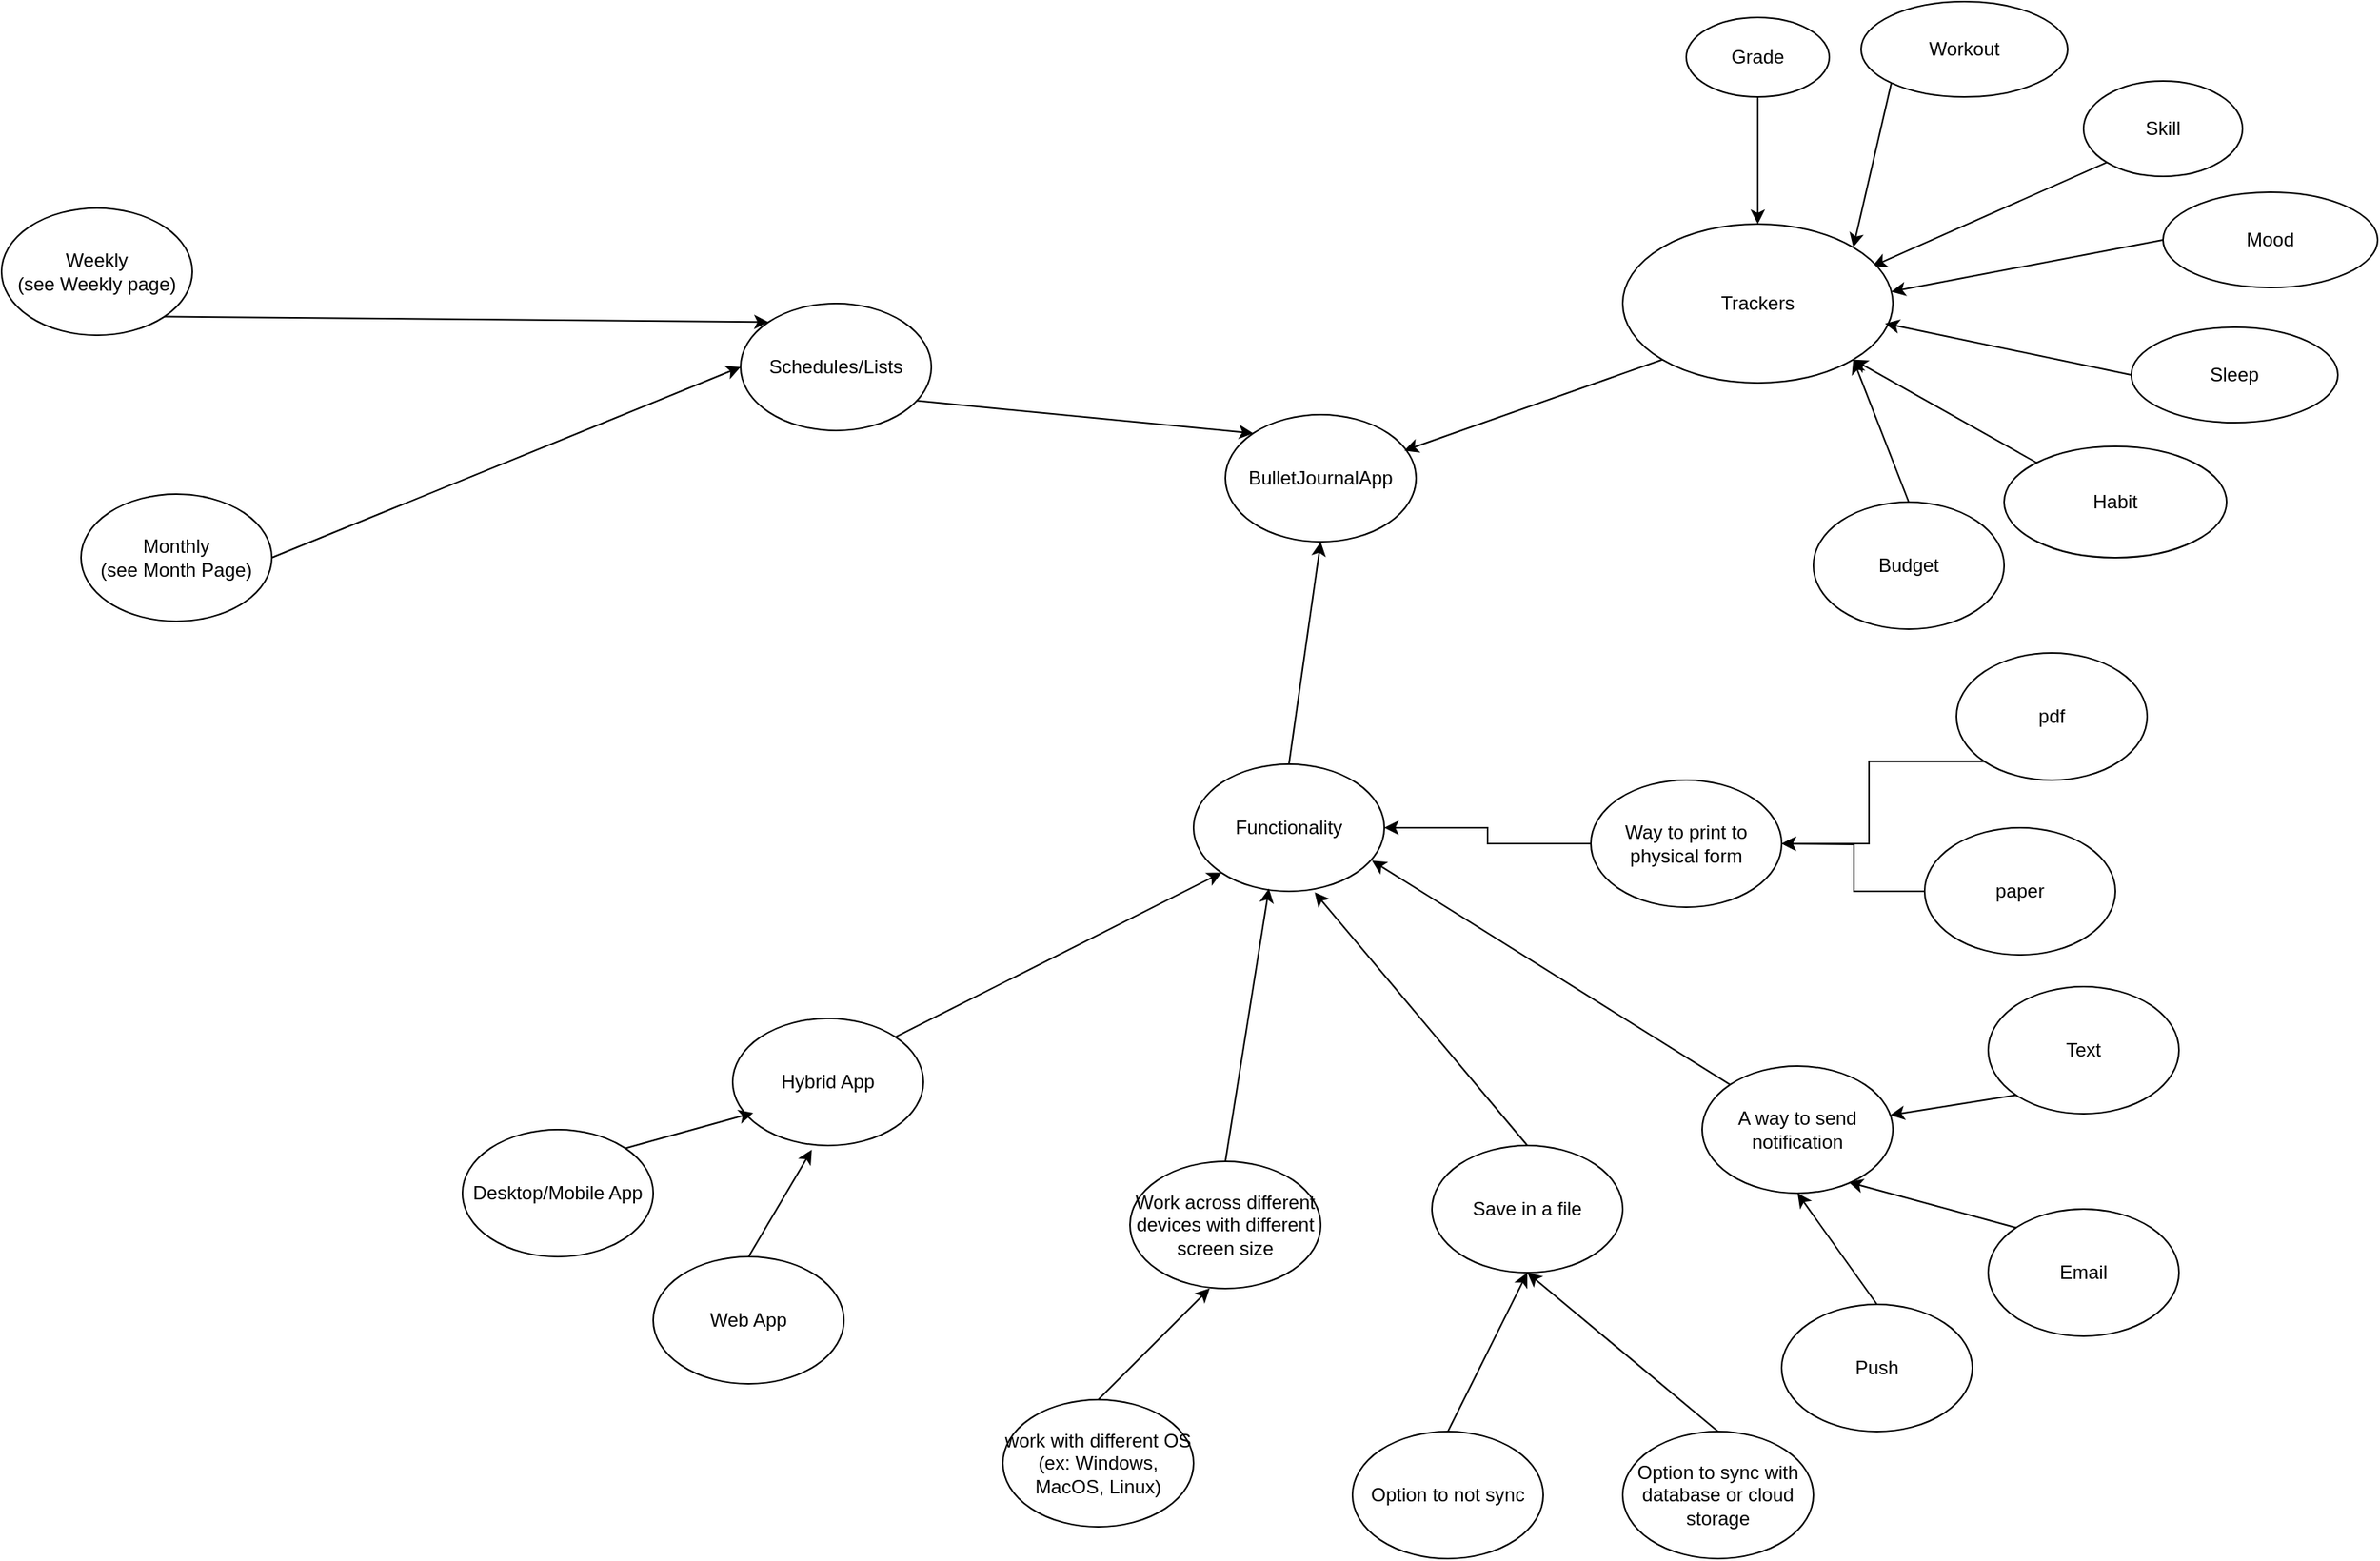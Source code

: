 
<mxfile version="27.1.4" pages="3">
  <diagram name="Full Ideas" id="82XDhYnbbOEJZiGyT1DC">
    <mxGraphModel dx="4035" dy="2221" grid="1" gridSize="10" guides="1" tooltips="1" connect="1" arrows="1" fold="1" page="1" pageScale="1" pageWidth="850" pageHeight="1100" math="0" shadow="0">
      <root>
        <mxCell id="0" />
        <mxCell id="1" parent="0" />
        <mxCell id="dyRu1KngMcSD-DhJkfAF-1" value="BulletJournalApp" style="ellipse;whiteSpace=wrap;html=1;" parent="1" vertex="1">
          <mxGeometry x="470" y="80" width="120" height="80" as="geometry" />
        </mxCell>
        <mxCell id="dyRu1KngMcSD-DhJkfAF-64" style="rounded=0;orthogonalLoop=1;jettySize=auto;html=1;exitX=0.5;exitY=1;exitDx=0;exitDy=0;entryX=0.5;entryY=0;entryDx=0;entryDy=0;" parent="1" source="dyRu1KngMcSD-DhJkfAF-2" target="dyRu1KngMcSD-DhJkfAF-18" edge="1">
          <mxGeometry relative="1" as="geometry" />
        </mxCell>
        <mxCell id="dyRu1KngMcSD-DhJkfAF-2" value="Grade" style="ellipse;whiteSpace=wrap;html=1;" parent="1" vertex="1">
          <mxGeometry x="760" y="-170" width="90" height="50" as="geometry" />
        </mxCell>
        <mxCell id="dyRu1KngMcSD-DhJkfAF-70" style="rounded=0;orthogonalLoop=1;jettySize=auto;html=1;exitX=0.5;exitY=0;exitDx=0;exitDy=0;entryX=1;entryY=1;entryDx=0;entryDy=0;" parent="1" source="dyRu1KngMcSD-DhJkfAF-3" target="dyRu1KngMcSD-DhJkfAF-18" edge="1">
          <mxGeometry relative="1" as="geometry" />
        </mxCell>
        <mxCell id="dyRu1KngMcSD-DhJkfAF-3" value="Budget" style="ellipse;whiteSpace=wrap;html=1;" parent="1" vertex="1">
          <mxGeometry x="840" y="135" width="120" height="80" as="geometry" />
        </mxCell>
        <mxCell id="dyRu1KngMcSD-DhJkfAF-9" value="&lt;div&gt;Monthly&lt;/div&gt;(see Month Page)" style="ellipse;whiteSpace=wrap;html=1;" parent="1" vertex="1">
          <mxGeometry x="-250" y="130" width="120" height="80" as="geometry" />
        </mxCell>
        <mxCell id="dyRu1KngMcSD-DhJkfAF-10" style="edgeStyle=orthogonalEdgeStyle;rounded=0;orthogonalLoop=1;jettySize=auto;html=1;exitX=0.5;exitY=1;exitDx=0;exitDy=0;" parent="1" edge="1">
          <mxGeometry relative="1" as="geometry">
            <mxPoint x="-240" y="190" as="sourcePoint" />
            <mxPoint x="-240" y="190" as="targetPoint" />
          </mxGeometry>
        </mxCell>
        <mxCell id="dyRu1KngMcSD-DhJkfAF-66" style="rounded=0;orthogonalLoop=1;jettySize=auto;html=1;exitX=0;exitY=1;exitDx=0;exitDy=0;entryX=0.924;entryY=0.266;entryDx=0;entryDy=0;entryPerimeter=0;" parent="1" source="dyRu1KngMcSD-DhJkfAF-11" target="dyRu1KngMcSD-DhJkfAF-18" edge="1">
          <mxGeometry relative="1" as="geometry" />
        </mxCell>
        <mxCell id="dyRu1KngMcSD-DhJkfAF-11" value="Skill" style="ellipse;whiteSpace=wrap;html=1;" parent="1" vertex="1">
          <mxGeometry x="1010" y="-130" width="100" height="60" as="geometry" />
        </mxCell>
        <mxCell id="dyRu1KngMcSD-DhJkfAF-12" value="work with different OS (ex: Windows, MacOS, Linux)" style="ellipse;whiteSpace=wrap;html=1;" parent="1" vertex="1">
          <mxGeometry x="330" y="700" width="120" height="80" as="geometry" />
        </mxCell>
        <mxCell id="dyRu1KngMcSD-DhJkfAF-13" value="Work across different devices with different screen size" style="ellipse;whiteSpace=wrap;html=1;" parent="1" vertex="1">
          <mxGeometry x="410" y="550" width="120" height="80" as="geometry" />
        </mxCell>
        <mxCell id="dyRu1KngMcSD-DhJkfAF-76" style="rounded=0;orthogonalLoop=1;jettySize=auto;html=1;exitX=0.5;exitY=0;exitDx=0;exitDy=0;entryX=0.5;entryY=1;entryDx=0;entryDy=0;" parent="1" source="dyRu1KngMcSD-DhJkfAF-14" target="dyRu1KngMcSD-DhJkfAF-16" edge="1">
          <mxGeometry relative="1" as="geometry" />
        </mxCell>
        <mxCell id="dyRu1KngMcSD-DhJkfAF-14" value="Option to not sync" style="ellipse;whiteSpace=wrap;html=1;" parent="1" vertex="1">
          <mxGeometry x="550" y="720" width="120" height="80" as="geometry" />
        </mxCell>
        <mxCell id="dyRu1KngMcSD-DhJkfAF-77" style="rounded=0;orthogonalLoop=1;jettySize=auto;html=1;exitX=0.5;exitY=0;exitDx=0;exitDy=0;entryX=0.5;entryY=1;entryDx=0;entryDy=0;" parent="1" source="dyRu1KngMcSD-DhJkfAF-15" target="dyRu1KngMcSD-DhJkfAF-16" edge="1">
          <mxGeometry relative="1" as="geometry" />
        </mxCell>
        <mxCell id="dyRu1KngMcSD-DhJkfAF-15" value="Option to sync with database or cloud storage" style="ellipse;whiteSpace=wrap;html=1;" parent="1" vertex="1">
          <mxGeometry x="720" y="720" width="120" height="80" as="geometry" />
        </mxCell>
        <mxCell id="dyRu1KngMcSD-DhJkfAF-16" value="Save in a file" style="ellipse;whiteSpace=wrap;html=1;" parent="1" vertex="1">
          <mxGeometry x="600" y="540" width="120" height="80" as="geometry" />
        </mxCell>
        <mxCell id="dyRu1KngMcSD-DhJkfAF-17" value="A way to send notification" style="ellipse;whiteSpace=wrap;html=1;" parent="1" vertex="1">
          <mxGeometry x="770" y="490" width="120" height="80" as="geometry" />
        </mxCell>
        <mxCell id="dyRu1KngMcSD-DhJkfAF-18" value="Trackers" style="ellipse;whiteSpace=wrap;html=1;" parent="1" vertex="1">
          <mxGeometry x="720" y="-40" width="170" height="100" as="geometry" />
        </mxCell>
        <mxCell id="dyRu1KngMcSD-DhJkfAF-65" style="rounded=0;orthogonalLoop=1;jettySize=auto;html=1;exitX=0;exitY=1;exitDx=0;exitDy=0;entryX=1;entryY=0;entryDx=0;entryDy=0;" parent="1" source="dyRu1KngMcSD-DhJkfAF-20" target="dyRu1KngMcSD-DhJkfAF-18" edge="1">
          <mxGeometry relative="1" as="geometry" />
        </mxCell>
        <mxCell id="dyRu1KngMcSD-DhJkfAF-20" value="Workout" style="ellipse;whiteSpace=wrap;html=1;" parent="1" vertex="1">
          <mxGeometry x="870" y="-180" width="130" height="60" as="geometry" />
        </mxCell>
        <mxCell id="dyRu1KngMcSD-DhJkfAF-69" style="rounded=0;orthogonalLoop=1;jettySize=auto;html=1;exitX=0;exitY=0;exitDx=0;exitDy=0;entryX=1;entryY=1;entryDx=0;entryDy=0;" parent="1" source="dyRu1KngMcSD-DhJkfAF-21" target="dyRu1KngMcSD-DhJkfAF-18" edge="1">
          <mxGeometry relative="1" as="geometry" />
        </mxCell>
        <mxCell id="dyRu1KngMcSD-DhJkfAF-21" value="Habit" style="ellipse;whiteSpace=wrap;html=1;" parent="1" vertex="1">
          <mxGeometry x="960" y="100" width="140" height="70" as="geometry" />
        </mxCell>
        <mxCell id="dyRu1KngMcSD-DhJkfAF-22" value="Sleep" style="ellipse;whiteSpace=wrap;html=1;" parent="1" vertex="1">
          <mxGeometry x="1040" y="25" width="130" height="60" as="geometry" />
        </mxCell>
        <mxCell id="dyRu1KngMcSD-DhJkfAF-23" value="Mood" style="ellipse;whiteSpace=wrap;html=1;" parent="1" vertex="1">
          <mxGeometry x="1060" y="-60" width="135" height="60" as="geometry" />
        </mxCell>
        <mxCell id="dyRu1KngMcSD-DhJkfAF-84" style="rounded=0;orthogonalLoop=1;jettySize=auto;html=1;exitX=1;exitY=0;exitDx=0;exitDy=0;entryX=0;entryY=1;entryDx=0;entryDy=0;" parent="1" source="dyRu1KngMcSD-DhJkfAF-24" target="dyRu1KngMcSD-DhJkfAF-27" edge="1">
          <mxGeometry relative="1" as="geometry" />
        </mxCell>
        <mxCell id="dyRu1KngMcSD-DhJkfAF-24" value="Hybrid App" style="ellipse;whiteSpace=wrap;html=1;" parent="1" vertex="1">
          <mxGeometry x="160" y="460" width="120" height="80" as="geometry" />
        </mxCell>
        <mxCell id="dyRu1KngMcSD-DhJkfAF-25" value="Desktop/Mobile App" style="ellipse;whiteSpace=wrap;html=1;" parent="1" vertex="1">
          <mxGeometry x="-10" y="530" width="120" height="80" as="geometry" />
        </mxCell>
        <mxCell id="dyRu1KngMcSD-DhJkfAF-26" value="Web App" style="ellipse;whiteSpace=wrap;html=1;" parent="1" vertex="1">
          <mxGeometry x="110" y="610" width="120" height="80" as="geometry" />
        </mxCell>
        <mxCell id="dyRu1KngMcSD-DhJkfAF-88" style="rounded=0;orthogonalLoop=1;jettySize=auto;html=1;exitX=0.5;exitY=0;exitDx=0;exitDy=0;entryX=0.5;entryY=1;entryDx=0;entryDy=0;" parent="1" source="dyRu1KngMcSD-DhJkfAF-27" target="dyRu1KngMcSD-DhJkfAF-1" edge="1">
          <mxGeometry relative="1" as="geometry" />
        </mxCell>
        <mxCell id="dyRu1KngMcSD-DhJkfAF-27" value="Functionality" style="ellipse;whiteSpace=wrap;html=1;" parent="1" vertex="1">
          <mxGeometry x="450" y="300" width="120" height="80" as="geometry" />
        </mxCell>
        <mxCell id="dyRu1KngMcSD-DhJkfAF-62" style="rounded=0;orthogonalLoop=1;jettySize=auto;html=1;exitX=1;exitY=1;exitDx=0;exitDy=0;entryX=0;entryY=0;entryDx=0;entryDy=0;" parent="1" source="dyRu1KngMcSD-DhJkfAF-28" target="dyRu1KngMcSD-DhJkfAF-30" edge="1">
          <mxGeometry relative="1" as="geometry" />
        </mxCell>
        <mxCell id="dyRu1KngMcSD-DhJkfAF-28" value="&lt;div&gt;Weekly&lt;/div&gt;(see Weekly page)" style="ellipse;whiteSpace=wrap;html=1;" parent="1" vertex="1">
          <mxGeometry x="-300" y="-50" width="120" height="80" as="geometry" />
        </mxCell>
        <mxCell id="dyRu1KngMcSD-DhJkfAF-63" style="rounded=0;orthogonalLoop=1;jettySize=auto;html=1;exitX=0.887;exitY=0.76;exitDx=0;exitDy=0;entryX=0;entryY=0;entryDx=0;entryDy=0;exitPerimeter=0;" parent="1" source="dyRu1KngMcSD-DhJkfAF-30" target="dyRu1KngMcSD-DhJkfAF-1" edge="1">
          <mxGeometry relative="1" as="geometry" />
        </mxCell>
        <mxCell id="dyRu1KngMcSD-DhJkfAF-30" value="Schedules/Lists" style="ellipse;whiteSpace=wrap;html=1;" parent="1" vertex="1">
          <mxGeometry x="165" y="10" width="120" height="80" as="geometry" />
        </mxCell>
        <mxCell id="dyRu1KngMcSD-DhJkfAF-58" style="rounded=0;orthogonalLoop=1;jettySize=auto;html=1;exitX=1;exitY=0.5;exitDx=0;exitDy=0;entryX=0;entryY=0.5;entryDx=0;entryDy=0;" parent="1" source="dyRu1KngMcSD-DhJkfAF-9" target="dyRu1KngMcSD-DhJkfAF-30" edge="1">
          <mxGeometry relative="1" as="geometry" />
        </mxCell>
        <mxCell id="dyRu1KngMcSD-DhJkfAF-67" style="rounded=0;orthogonalLoop=1;jettySize=auto;html=1;exitX=0;exitY=0.5;exitDx=0;exitDy=0;entryX=0.994;entryY=0.426;entryDx=0;entryDy=0;entryPerimeter=0;" parent="1" source="dyRu1KngMcSD-DhJkfAF-23" target="dyRu1KngMcSD-DhJkfAF-18" edge="1">
          <mxGeometry relative="1" as="geometry" />
        </mxCell>
        <mxCell id="dyRu1KngMcSD-DhJkfAF-68" style="rounded=0;orthogonalLoop=1;jettySize=auto;html=1;exitX=0;exitY=0.5;exitDx=0;exitDy=0;entryX=0.971;entryY=0.626;entryDx=0;entryDy=0;entryPerimeter=0;" parent="1" source="dyRu1KngMcSD-DhJkfAF-22" target="dyRu1KngMcSD-DhJkfAF-18" edge="1">
          <mxGeometry relative="1" as="geometry" />
        </mxCell>
        <mxCell id="dyRu1KngMcSD-DhJkfAF-72" style="rounded=0;orthogonalLoop=1;jettySize=auto;html=1;exitX=0;exitY=1;exitDx=0;exitDy=0;entryX=0.938;entryY=0.283;entryDx=0;entryDy=0;entryPerimeter=0;" parent="1" source="dyRu1KngMcSD-DhJkfAF-18" target="dyRu1KngMcSD-DhJkfAF-1" edge="1">
          <mxGeometry relative="1" as="geometry" />
        </mxCell>
        <mxCell id="dyRu1KngMcSD-DhJkfAF-73" style="rounded=0;orthogonalLoop=1;jettySize=auto;html=1;exitX=1;exitY=0;exitDx=0;exitDy=0;entryX=0.108;entryY=0.743;entryDx=0;entryDy=0;entryPerimeter=0;" parent="1" source="dyRu1KngMcSD-DhJkfAF-25" target="dyRu1KngMcSD-DhJkfAF-24" edge="1">
          <mxGeometry relative="1" as="geometry" />
        </mxCell>
        <mxCell id="dyRu1KngMcSD-DhJkfAF-74" style="rounded=0;orthogonalLoop=1;jettySize=auto;html=1;exitX=0.5;exitY=0;exitDx=0;exitDy=0;entryX=0.415;entryY=1.033;entryDx=0;entryDy=0;entryPerimeter=0;" parent="1" source="dyRu1KngMcSD-DhJkfAF-26" target="dyRu1KngMcSD-DhJkfAF-24" edge="1">
          <mxGeometry relative="1" as="geometry" />
        </mxCell>
        <mxCell id="dyRu1KngMcSD-DhJkfAF-75" style="rounded=0;orthogonalLoop=1;jettySize=auto;html=1;exitX=0.5;exitY=0;exitDx=0;exitDy=0;entryX=0.418;entryY=0.998;entryDx=0;entryDy=0;entryPerimeter=0;" parent="1" source="dyRu1KngMcSD-DhJkfAF-12" target="dyRu1KngMcSD-DhJkfAF-13" edge="1">
          <mxGeometry relative="1" as="geometry" />
        </mxCell>
        <mxCell id="dyRu1KngMcSD-DhJkfAF-83" style="rounded=0;orthogonalLoop=1;jettySize=auto;html=1;exitX=0;exitY=1;exitDx=0;exitDy=0;" parent="1" source="dyRu1KngMcSD-DhJkfAF-78" target="dyRu1KngMcSD-DhJkfAF-17" edge="1">
          <mxGeometry relative="1" as="geometry" />
        </mxCell>
        <mxCell id="dyRu1KngMcSD-DhJkfAF-78" value="Text" style="ellipse;whiteSpace=wrap;html=1;" parent="1" vertex="1">
          <mxGeometry x="950" y="440" width="120" height="80" as="geometry" />
        </mxCell>
        <mxCell id="dyRu1KngMcSD-DhJkfAF-79" value="Email" style="ellipse;whiteSpace=wrap;html=1;" parent="1" vertex="1">
          <mxGeometry x="950" y="580" width="120" height="80" as="geometry" />
        </mxCell>
        <mxCell id="dyRu1KngMcSD-DhJkfAF-81" style="rounded=0;orthogonalLoop=1;jettySize=auto;html=1;exitX=0.5;exitY=0;exitDx=0;exitDy=0;entryX=0.5;entryY=1;entryDx=0;entryDy=0;" parent="1" source="dyRu1KngMcSD-DhJkfAF-80" target="dyRu1KngMcSD-DhJkfAF-17" edge="1">
          <mxGeometry relative="1" as="geometry" />
        </mxCell>
        <mxCell id="dyRu1KngMcSD-DhJkfAF-80" value="Push" style="ellipse;whiteSpace=wrap;html=1;" parent="1" vertex="1">
          <mxGeometry x="820" y="640" width="120" height="80" as="geometry" />
        </mxCell>
        <mxCell id="dyRu1KngMcSD-DhJkfAF-82" style="rounded=0;orthogonalLoop=1;jettySize=auto;html=1;exitX=0;exitY=0;exitDx=0;exitDy=0;entryX=0.768;entryY=0.913;entryDx=0;entryDy=0;entryPerimeter=0;" parent="1" source="dyRu1KngMcSD-DhJkfAF-79" target="dyRu1KngMcSD-DhJkfAF-17" edge="1">
          <mxGeometry relative="1" as="geometry" />
        </mxCell>
        <mxCell id="dyRu1KngMcSD-DhJkfAF-85" style="rounded=0;orthogonalLoop=1;jettySize=auto;html=1;exitX=0.5;exitY=0;exitDx=0;exitDy=0;entryX=0.395;entryY=0.978;entryDx=0;entryDy=0;entryPerimeter=0;" parent="1" source="dyRu1KngMcSD-DhJkfAF-13" target="dyRu1KngMcSD-DhJkfAF-27" edge="1">
          <mxGeometry relative="1" as="geometry" />
        </mxCell>
        <mxCell id="dyRu1KngMcSD-DhJkfAF-86" style="rounded=0;orthogonalLoop=1;jettySize=auto;html=1;exitX=0.5;exitY=0;exitDx=0;exitDy=0;entryX=0.635;entryY=1.008;entryDx=0;entryDy=0;entryPerimeter=0;" parent="1" source="dyRu1KngMcSD-DhJkfAF-16" target="dyRu1KngMcSD-DhJkfAF-27" edge="1">
          <mxGeometry relative="1" as="geometry" />
        </mxCell>
        <mxCell id="dyRu1KngMcSD-DhJkfAF-87" style="rounded=0;orthogonalLoop=1;jettySize=auto;html=1;exitX=0;exitY=0;exitDx=0;exitDy=0;entryX=0.935;entryY=0.758;entryDx=0;entryDy=0;entryPerimeter=0;" parent="1" source="dyRu1KngMcSD-DhJkfAF-17" target="dyRu1KngMcSD-DhJkfAF-27" edge="1">
          <mxGeometry relative="1" as="geometry" />
        </mxCell>
        <mxCell id="Fb4G70XAuJT_0droqqy5-6" style="edgeStyle=orthogonalEdgeStyle;rounded=0;orthogonalLoop=1;jettySize=auto;html=1;exitX=0;exitY=0.5;exitDx=0;exitDy=0;" edge="1" parent="1" source="Fb4G70XAuJT_0droqqy5-1">
          <mxGeometry relative="1" as="geometry">
            <mxPoint x="820" y="350" as="targetPoint" />
          </mxGeometry>
        </mxCell>
        <mxCell id="Fb4G70XAuJT_0droqqy5-1" value="paper" style="ellipse;whiteSpace=wrap;html=1;" vertex="1" parent="1">
          <mxGeometry x="910" y="340" width="120" height="80" as="geometry" />
        </mxCell>
        <mxCell id="Fb4G70XAuJT_0droqqy5-5" style="edgeStyle=orthogonalEdgeStyle;rounded=0;orthogonalLoop=1;jettySize=auto;html=1;exitX=0;exitY=1;exitDx=0;exitDy=0;" edge="1" parent="1" source="Fb4G70XAuJT_0droqqy5-2" target="Fb4G70XAuJT_0droqqy5-3">
          <mxGeometry relative="1" as="geometry" />
        </mxCell>
        <mxCell id="Fb4G70XAuJT_0droqqy5-2" value="pdf" style="ellipse;whiteSpace=wrap;html=1;" vertex="1" parent="1">
          <mxGeometry x="930" y="230" width="120" height="80" as="geometry" />
        </mxCell>
        <mxCell id="Fb4G70XAuJT_0droqqy5-4" style="edgeStyle=orthogonalEdgeStyle;rounded=0;orthogonalLoop=1;jettySize=auto;html=1;exitX=0;exitY=0.5;exitDx=0;exitDy=0;entryX=1;entryY=0.5;entryDx=0;entryDy=0;" edge="1" parent="1" source="Fb4G70XAuJT_0droqqy5-3" target="dyRu1KngMcSD-DhJkfAF-27">
          <mxGeometry relative="1" as="geometry" />
        </mxCell>
        <mxCell id="Fb4G70XAuJT_0droqqy5-3" value="Way to print to physical form" style="ellipse;whiteSpace=wrap;html=1;" vertex="1" parent="1">
          <mxGeometry x="700" y="310" width="120" height="80" as="geometry" />
        </mxCell>
      </root>
    </mxGraphModel>
  </diagram>
  <diagram id="bHpGHSBi8YZLySC4tOxV" name="Month">
    <mxGraphModel dx="2437" dy="1730" grid="1" gridSize="10" guides="1" tooltips="1" connect="1" arrows="1" fold="1" page="1" pageScale="1" pageWidth="850" pageHeight="1100" math="0" shadow="0">
      <root>
        <mxCell id="0" />
        <mxCell id="1" parent="0" />
        <mxCell id="zn5MyHEq61Jdhc2_yuj5-1" value="Monthly" style="ellipse;whiteSpace=wrap;html=1;" vertex="1" parent="1">
          <mxGeometry x="380" y="190" width="120" height="80" as="geometry" />
        </mxCell>
        <mxCell id="k5EVyeFGAkpIpsBEVzDD-10" style="edgeStyle=none;rounded=0;orthogonalLoop=1;jettySize=auto;html=1;exitX=0.5;exitY=0;exitDx=0;exitDy=0;entryX=0.5;entryY=1;entryDx=0;entryDy=0;" edge="1" parent="1" source="k5EVyeFGAkpIpsBEVzDD-1" target="zn5MyHEq61Jdhc2_yuj5-1">
          <mxGeometry relative="1" as="geometry" />
        </mxCell>
        <mxCell id="k5EVyeFGAkpIpsBEVzDD-1" value="Calendar" style="ellipse;whiteSpace=wrap;html=1;" vertex="1" parent="1">
          <mxGeometry x="425" y="470" width="120" height="90" as="geometry" />
        </mxCell>
        <mxCell id="k5EVyeFGAkpIpsBEVzDD-2" value="To Do List" style="ellipse;whiteSpace=wrap;html=1;" vertex="1" parent="1">
          <mxGeometry x="200" y="470" width="120" height="80" as="geometry" />
        </mxCell>
        <mxCell id="k5EVyeFGAkpIpsBEVzDD-12" style="edgeStyle=none;rounded=0;orthogonalLoop=1;jettySize=auto;html=1;exitX=1;exitY=0;exitDx=0;exitDy=0;entryX=0;entryY=1;entryDx=0;entryDy=0;" edge="1" parent="1" source="k5EVyeFGAkpIpsBEVzDD-3" target="zn5MyHEq61Jdhc2_yuj5-1">
          <mxGeometry relative="1" as="geometry" />
        </mxCell>
        <mxCell id="k5EVyeFGAkpIpsBEVzDD-3" value="Grocery List" style="ellipse;whiteSpace=wrap;html=1;" vertex="1" parent="1">
          <mxGeometry x="10" y="340" width="120" height="80" as="geometry" />
        </mxCell>
        <mxCell id="k5EVyeFGAkpIpsBEVzDD-4" value="Shopping List" style="ellipse;whiteSpace=wrap;html=1;" vertex="1" parent="1">
          <mxGeometry x="-20" y="190" width="120" height="80" as="geometry" />
        </mxCell>
        <mxCell id="k5EVyeFGAkpIpsBEVzDD-5" value="Side Project List" style="ellipse;whiteSpace=wrap;html=1;" vertex="1" parent="1">
          <mxGeometry x="20" y="40" width="120" height="80" as="geometry" />
        </mxCell>
        <mxCell id="k5EVyeFGAkpIpsBEVzDD-15" style="edgeStyle=none;rounded=0;orthogonalLoop=1;jettySize=auto;html=1;exitX=1;exitY=1;exitDx=0;exitDy=0;entryX=0;entryY=0;entryDx=0;entryDy=0;" edge="1" parent="1" source="k5EVyeFGAkpIpsBEVzDD-6" target="zn5MyHEq61Jdhc2_yuj5-1">
          <mxGeometry relative="1" as="geometry" />
        </mxCell>
        <mxCell id="k5EVyeFGAkpIpsBEVzDD-6" value="goals" style="ellipse;whiteSpace=wrap;html=1;" vertex="1" parent="1">
          <mxGeometry x="190" y="-90" width="120" height="90" as="geometry" />
        </mxCell>
        <mxCell id="k5EVyeFGAkpIpsBEVzDD-7" value="&lt;div&gt;Budget&lt;/div&gt;" style="ellipse;whiteSpace=wrap;html=1;" vertex="1" parent="1">
          <mxGeometry x="410" y="-130" width="120" height="90" as="geometry" />
        </mxCell>
        <mxCell id="k5EVyeFGAkpIpsBEVzDD-9" value="Meal Plan" style="ellipse;whiteSpace=wrap;html=1;" vertex="1" parent="1">
          <mxGeometry x="630" y="410" width="120" height="90" as="geometry" />
        </mxCell>
        <mxCell id="k5EVyeFGAkpIpsBEVzDD-11" style="edgeStyle=none;rounded=0;orthogonalLoop=1;jettySize=auto;html=1;exitX=0.5;exitY=0;exitDx=0;exitDy=0;entryX=0.287;entryY=0.946;entryDx=0;entryDy=0;entryPerimeter=0;" edge="1" parent="1" source="k5EVyeFGAkpIpsBEVzDD-2" target="zn5MyHEq61Jdhc2_yuj5-1">
          <mxGeometry relative="1" as="geometry" />
        </mxCell>
        <mxCell id="k5EVyeFGAkpIpsBEVzDD-13" style="edgeStyle=none;rounded=0;orthogonalLoop=1;jettySize=auto;html=1;exitX=1;exitY=0.5;exitDx=0;exitDy=0;entryX=0.013;entryY=0.661;entryDx=0;entryDy=0;entryPerimeter=0;" edge="1" parent="1" source="k5EVyeFGAkpIpsBEVzDD-4" target="zn5MyHEq61Jdhc2_yuj5-1">
          <mxGeometry relative="1" as="geometry" />
        </mxCell>
        <mxCell id="k5EVyeFGAkpIpsBEVzDD-14" style="edgeStyle=none;rounded=0;orthogonalLoop=1;jettySize=auto;html=1;exitX=1;exitY=1;exitDx=0;exitDy=0;entryX=-0.011;entryY=0.375;entryDx=0;entryDy=0;entryPerimeter=0;" edge="1" parent="1" source="k5EVyeFGAkpIpsBEVzDD-5" target="zn5MyHEq61Jdhc2_yuj5-1">
          <mxGeometry relative="1" as="geometry" />
        </mxCell>
        <mxCell id="k5EVyeFGAkpIpsBEVzDD-16" style="edgeStyle=none;rounded=0;orthogonalLoop=1;jettySize=auto;html=1;exitX=0.5;exitY=1;exitDx=0;exitDy=0;entryX=0.394;entryY=0.036;entryDx=0;entryDy=0;entryPerimeter=0;" edge="1" parent="1" source="k5EVyeFGAkpIpsBEVzDD-7" target="zn5MyHEq61Jdhc2_yuj5-1">
          <mxGeometry relative="1" as="geometry" />
        </mxCell>
        <mxCell id="k5EVyeFGAkpIpsBEVzDD-18" style="edgeStyle=none;rounded=0;orthogonalLoop=1;jettySize=auto;html=1;exitX=0;exitY=0;exitDx=0;exitDy=0;entryX=1;entryY=1;entryDx=0;entryDy=0;" edge="1" parent="1" source="k5EVyeFGAkpIpsBEVzDD-9" target="zn5MyHEq61Jdhc2_yuj5-1">
          <mxGeometry relative="1" as="geometry" />
        </mxCell>
      </root>
    </mxGraphModel>
  </diagram>
  <diagram id="lS4gJLhHMNNQzTkX1Giw" name="Weekly">
    <mxGraphModel dx="1111" dy="1541" grid="1" gridSize="10" guides="1" tooltips="1" connect="1" arrows="1" fold="1" page="1" pageScale="1" pageWidth="850" pageHeight="1100" math="0" shadow="0">
      <root>
        <mxCell id="0" />
        <mxCell id="1" parent="0" />
        <mxCell id="4bjl_S4j4Ys_qPLpIN78-1" value="Weekly" style="ellipse;whiteSpace=wrap;html=1;" vertex="1" parent="1">
          <mxGeometry x="350" y="240" width="120" height="80" as="geometry" />
        </mxCell>
        <mxCell id="4bjl_S4j4Ys_qPLpIN78-2" value="goals" style="ellipse;whiteSpace=wrap;html=1;" vertex="1" parent="1">
          <mxGeometry x="90" y="100" width="120" height="90" as="geometry" />
        </mxCell>
        <mxCell id="4bjl_S4j4Ys_qPLpIN78-3" value="Calendar" style="ellipse;whiteSpace=wrap;html=1;" vertex="1" parent="1">
          <mxGeometry x="270" y="-40" width="120" height="90" as="geometry" />
        </mxCell>
        <mxCell id="4bjl_S4j4Ys_qPLpIN78-4" value="To Do" style="ellipse;whiteSpace=wrap;html=1;" vertex="1" parent="1">
          <mxGeometry x="500" y="-30" width="120" height="90" as="geometry" />
        </mxCell>
        <mxCell id="Z-HVwZFV2i-emm2jts16-1" value="Meal Plan" style="ellipse;whiteSpace=wrap;html=1;" vertex="1" parent="1">
          <mxGeometry x="670" y="130" width="120" height="90" as="geometry" />
        </mxCell>
        <mxCell id="Z-HVwZFV2i-emm2jts16-2" style="edgeStyle=none;rounded=0;orthogonalLoop=1;jettySize=auto;html=1;exitX=1;exitY=1;exitDx=0;exitDy=0;entryX=0.092;entryY=0.188;entryDx=0;entryDy=0;entryPerimeter=0;" edge="1" parent="1" source="4bjl_S4j4Ys_qPLpIN78-2" target="4bjl_S4j4Ys_qPLpIN78-1">
          <mxGeometry relative="1" as="geometry" />
        </mxCell>
        <mxCell id="Z-HVwZFV2i-emm2jts16-3" style="edgeStyle=none;rounded=0;orthogonalLoop=1;jettySize=auto;html=1;exitX=0.5;exitY=1;exitDx=0;exitDy=0;entryX=0.317;entryY=0.05;entryDx=0;entryDy=0;entryPerimeter=0;" edge="1" parent="1" source="4bjl_S4j4Ys_qPLpIN78-3" target="4bjl_S4j4Ys_qPLpIN78-1">
          <mxGeometry relative="1" as="geometry" />
        </mxCell>
        <mxCell id="Z-HVwZFV2i-emm2jts16-4" style="edgeStyle=none;rounded=0;orthogonalLoop=1;jettySize=auto;html=1;exitX=0.5;exitY=1;exitDx=0;exitDy=0;entryX=0.683;entryY=0.025;entryDx=0;entryDy=0;entryPerimeter=0;" edge="1" parent="1" source="4bjl_S4j4Ys_qPLpIN78-4" target="4bjl_S4j4Ys_qPLpIN78-1">
          <mxGeometry relative="1" as="geometry" />
        </mxCell>
        <mxCell id="Z-HVwZFV2i-emm2jts16-5" style="edgeStyle=none;rounded=0;orthogonalLoop=1;jettySize=auto;html=1;exitX=0;exitY=1;exitDx=0;exitDy=0;entryX=0.967;entryY=0.363;entryDx=0;entryDy=0;entryPerimeter=0;" edge="1" parent="1" source="Z-HVwZFV2i-emm2jts16-1" target="4bjl_S4j4Ys_qPLpIN78-1">
          <mxGeometry relative="1" as="geometry" />
        </mxCell>
      </root>
    </mxGraphModel>
  </diagram>
  <diagram id="iaQonwx7dddAJ8gF847G" name="Quarter">
    <mxGraphModel dx="1281" dy="1667" grid="1" gridSize="10" guides="1" tooltips="1" connect="1" arrows="1" fold="1" page="1" pageScale="1" pageWidth="850" pageHeight="1100" math="0" shadow="0">
      <root>
        <mxCell id="0" />
        <mxCell id="1" parent="0" />
        <mxCell id="LrNCE-K7MhWTOy8SUzKJ-1" value="Quarterly" style="ellipse;whiteSpace=wrap;html=1;" vertex="1" parent="1">
          <mxGeometry x="370" y="260" width="120" height="80" as="geometry" />
        </mxCell>
        <mxCell id="s3XrIrEqn7HJ3w-zDLV3-2" style="edgeStyle=none;rounded=0;orthogonalLoop=1;jettySize=auto;html=1;exitX=0.5;exitY=1;exitDx=0;exitDy=0;entryX=0;entryY=0;entryDx=0;entryDy=0;" edge="1" parent="1" source="LrNCE-K7MhWTOy8SUzKJ-2" target="LrNCE-K7MhWTOy8SUzKJ-1">
          <mxGeometry relative="1" as="geometry" />
        </mxCell>
        <mxCell id="LrNCE-K7MhWTOy8SUzKJ-2" value="To Do" style="ellipse;whiteSpace=wrap;html=1;" vertex="1" parent="1">
          <mxGeometry x="230" y="-50" width="120" height="80" as="geometry" />
        </mxCell>
        <mxCell id="s3XrIrEqn7HJ3w-zDLV3-1" style="edgeStyle=none;rounded=0;orthogonalLoop=1;jettySize=auto;html=1;exitX=1;exitY=1;exitDx=0;exitDy=0;entryX=0;entryY=0;entryDx=0;entryDy=0;" edge="1" parent="1" source="LrNCE-K7MhWTOy8SUzKJ-3" target="LrNCE-K7MhWTOy8SUzKJ-1">
          <mxGeometry relative="1" as="geometry" />
        </mxCell>
        <mxCell id="LrNCE-K7MhWTOy8SUzKJ-3" value="Class Schedule" style="ellipse;whiteSpace=wrap;html=1;" vertex="1" parent="1">
          <mxGeometry x="100" y="60" width="120" height="80" as="geometry" />
        </mxCell>
        <mxCell id="s3XrIrEqn7HJ3w-zDLV3-4" style="edgeStyle=none;rounded=0;orthogonalLoop=1;jettySize=auto;html=1;exitX=0;exitY=1;exitDx=0;exitDy=0;entryX=1;entryY=0;entryDx=0;entryDy=0;" edge="1" parent="1" source="SQj8tV77oxz2RUk-5Nj8-1" target="LrNCE-K7MhWTOy8SUzKJ-1">
          <mxGeometry relative="1" as="geometry" />
        </mxCell>
        <mxCell id="SQj8tV77oxz2RUk-5Nj8-1" value="Meal Plan" style="ellipse;whiteSpace=wrap;html=1;" vertex="1" parent="1">
          <mxGeometry x="590" y="60" width="120" height="80" as="geometry" />
        </mxCell>
        <mxCell id="s3XrIrEqn7HJ3w-zDLV3-3" style="edgeStyle=none;rounded=0;orthogonalLoop=1;jettySize=auto;html=1;exitX=0.5;exitY=1;exitDx=0;exitDy=0;entryX=1;entryY=0;entryDx=0;entryDy=0;" edge="1" parent="1" source="SQj8tV77oxz2RUk-5Nj8-2" target="LrNCE-K7MhWTOy8SUzKJ-1">
          <mxGeometry relative="1" as="geometry" />
        </mxCell>
        <mxCell id="SQj8tV77oxz2RUk-5Nj8-2" value="Goals" style="ellipse;whiteSpace=wrap;html=1;" vertex="1" parent="1">
          <mxGeometry x="440" y="-50" width="120" height="80" as="geometry" />
        </mxCell>
      </root>
    </mxGraphModel>
  </diagram>
</mxfile>
